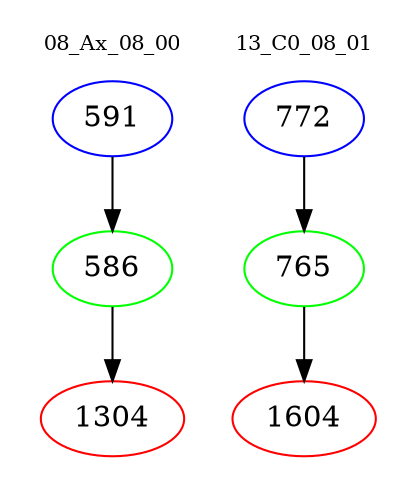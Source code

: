digraph{
subgraph cluster_0 {
color = white
label = "08_Ax_08_00";
fontsize=10;
T0_591 [label="591", color="blue"]
T0_591 -> T0_586 [color="black"]
T0_586 [label="586", color="green"]
T0_586 -> T0_1304 [color="black"]
T0_1304 [label="1304", color="red"]
}
subgraph cluster_1 {
color = white
label = "13_C0_08_01";
fontsize=10;
T1_772 [label="772", color="blue"]
T1_772 -> T1_765 [color="black"]
T1_765 [label="765", color="green"]
T1_765 -> T1_1604 [color="black"]
T1_1604 [label="1604", color="red"]
}
}
